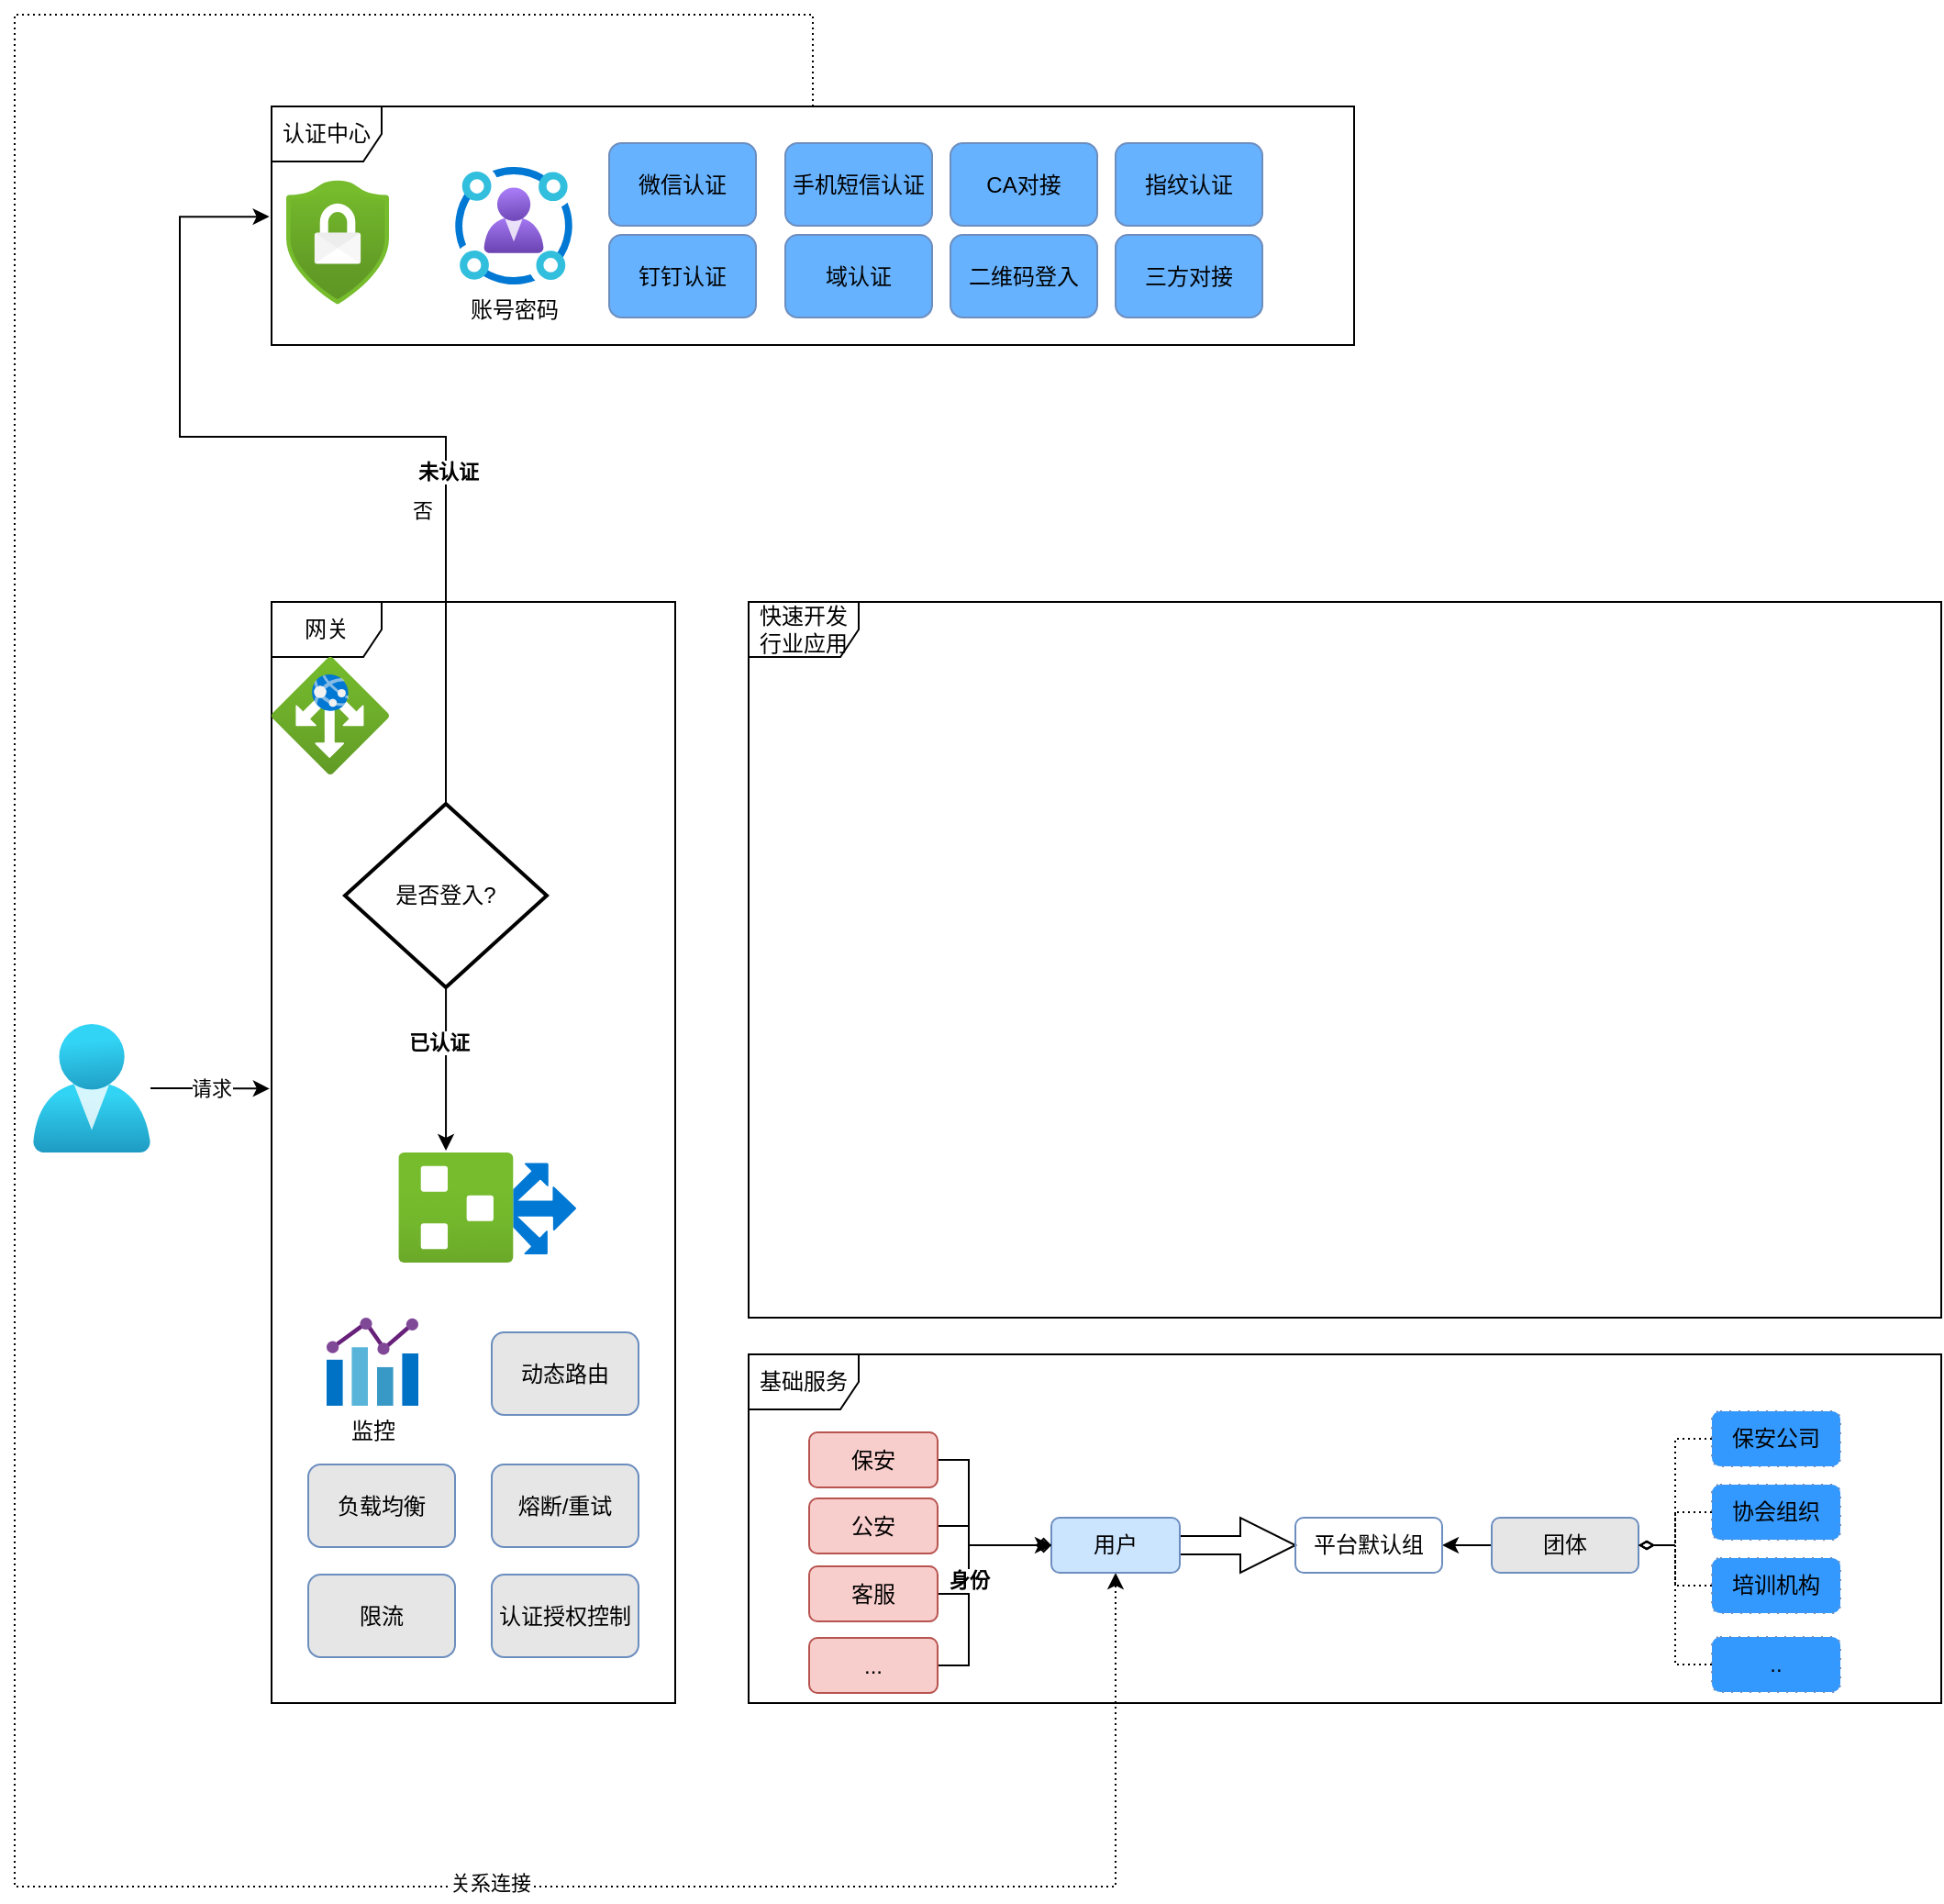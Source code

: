 <mxfile version="14.9.5" type="github">
  <diagram id="V-bsonHjYA0dQaBgQLGK" name="Page-1">
    <mxGraphModel dx="1422" dy="794" grid="1" gridSize="10" guides="1" tooltips="1" connect="1" arrows="1" fold="1" page="1" pageScale="1" pageWidth="827" pageHeight="1169" math="0" shadow="0">
      <root>
        <mxCell id="0" />
        <mxCell id="1" parent="0" />
        <mxCell id="eGzCPl6W_x_xD8wYSiGv-69" value="请求" style="edgeStyle=orthogonalEdgeStyle;rounded=0;orthogonalLoop=1;jettySize=auto;html=1;entryX=-0.005;entryY=0.442;entryDx=0;entryDy=0;entryPerimeter=0;" edge="1" parent="1" source="eGzCPl6W_x_xD8wYSiGv-1" target="eGzCPl6W_x_xD8wYSiGv-6">
          <mxGeometry relative="1" as="geometry" />
        </mxCell>
        <mxCell id="eGzCPl6W_x_xD8wYSiGv-1" value="" style="aspect=fixed;html=1;points=[];align=center;image;fontSize=12;image=img/lib/azure2/identity/Users.svg;" vertex="1" parent="1">
          <mxGeometry x="20" y="600" width="64" height="70" as="geometry" />
        </mxCell>
        <mxCell id="eGzCPl6W_x_xD8wYSiGv-6" value="网关" style="shape=umlFrame;whiteSpace=wrap;html=1;rounded=0;strokeColor=#000000;fillColor=none;" vertex="1" parent="1">
          <mxGeometry x="150" y="370" width="220" height="600" as="geometry" />
        </mxCell>
        <mxCell id="eGzCPl6W_x_xD8wYSiGv-7" value="" style="aspect=fixed;html=1;points=[];align=center;image;fontSize=12;image=img/lib/azure2/networking/Application_Gateways.svg;rounded=0;strokeColor=#000000;fillColor=none;" vertex="1" parent="1">
          <mxGeometry x="150" y="400" width="64" height="64" as="geometry" />
        </mxCell>
        <mxCell id="eGzCPl6W_x_xD8wYSiGv-67" style="edgeStyle=orthogonalEdgeStyle;rounded=0;orthogonalLoop=1;jettySize=auto;html=1;entryX=0.5;entryY=1;entryDx=0;entryDy=0;dashed=1;dashPattern=1 2;" edge="1" parent="1" source="eGzCPl6W_x_xD8wYSiGv-9" target="eGzCPl6W_x_xD8wYSiGv-56">
          <mxGeometry relative="1" as="geometry">
            <Array as="points">
              <mxPoint x="445" y="50" />
              <mxPoint x="10" y="50" />
              <mxPoint x="10" y="1070" />
              <mxPoint x="610" y="1070" />
            </Array>
          </mxGeometry>
        </mxCell>
        <mxCell id="eGzCPl6W_x_xD8wYSiGv-68" value="关系连接" style="edgeLabel;html=1;align=center;verticalAlign=middle;resizable=0;points=[];" vertex="1" connectable="0" parent="eGzCPl6W_x_xD8wYSiGv-67">
          <mxGeometry x="0.55" y="2" relative="1" as="geometry">
            <mxPoint as="offset" />
          </mxGeometry>
        </mxCell>
        <mxCell id="eGzCPl6W_x_xD8wYSiGv-9" value="认证中心" style="shape=umlFrame;whiteSpace=wrap;html=1;rounded=0;strokeColor=#000000;fillColor=none;" vertex="1" parent="1">
          <mxGeometry x="150" y="100" width="590" height="130" as="geometry" />
        </mxCell>
        <mxCell id="eGzCPl6W_x_xD8wYSiGv-10" value="" style="aspect=fixed;html=1;points=[];align=center;image;fontSize=12;image=img/lib/azure2/security/Security_Center.svg;rounded=0;strokeColor=#000000;fillColor=none;" vertex="1" parent="1">
          <mxGeometry x="158" y="140" width="56.0" height="68" as="geometry" />
        </mxCell>
        <mxCell id="eGzCPl6W_x_xD8wYSiGv-13" style="edgeStyle=orthogonalEdgeStyle;rounded=0;orthogonalLoop=1;jettySize=auto;html=1;entryX=-0.002;entryY=0.462;entryDx=0;entryDy=0;entryPerimeter=0;" edge="1" parent="1" source="eGzCPl6W_x_xD8wYSiGv-12" target="eGzCPl6W_x_xD8wYSiGv-9">
          <mxGeometry relative="1" as="geometry">
            <Array as="points">
              <mxPoint x="245" y="280" />
              <mxPoint x="100" y="280" />
              <mxPoint x="100" y="160" />
            </Array>
          </mxGeometry>
        </mxCell>
        <mxCell id="eGzCPl6W_x_xD8wYSiGv-14" value="否" style="edgeLabel;html=1;align=center;verticalAlign=middle;resizable=0;points=[];" vertex="1" connectable="0" parent="eGzCPl6W_x_xD8wYSiGv-13">
          <mxGeometry x="0.332" y="-1" relative="1" as="geometry">
            <mxPoint x="129" y="41" as="offset" />
          </mxGeometry>
        </mxCell>
        <mxCell id="eGzCPl6W_x_xD8wYSiGv-32" value="&lt;b&gt;未认证&lt;/b&gt;" style="edgeLabel;html=1;align=center;verticalAlign=middle;resizable=0;points=[];" vertex="1" connectable="0" parent="eGzCPl6W_x_xD8wYSiGv-13">
          <mxGeometry x="-0.296" y="-1" relative="1" as="geometry">
            <mxPoint as="offset" />
          </mxGeometry>
        </mxCell>
        <mxCell id="eGzCPl6W_x_xD8wYSiGv-17" style="edgeStyle=orthogonalEdgeStyle;rounded=0;orthogonalLoop=1;jettySize=auto;html=1;fontStyle=3;labelBorderColor=none;entryX=0.267;entryY=-0.017;entryDx=0;entryDy=0;entryPerimeter=0;" edge="1" parent="1" source="eGzCPl6W_x_xD8wYSiGv-12" target="eGzCPl6W_x_xD8wYSiGv-30">
          <mxGeometry relative="1" as="geometry">
            <mxPoint x="245" y="840" as="targetPoint" />
            <Array as="points" />
          </mxGeometry>
        </mxCell>
        <mxCell id="eGzCPl6W_x_xD8wYSiGv-31" value="&lt;b&gt;已认证&lt;/b&gt;" style="edgeLabel;html=1;align=center;verticalAlign=middle;resizable=0;points=[];" vertex="1" connectable="0" parent="eGzCPl6W_x_xD8wYSiGv-17">
          <mxGeometry x="-0.327" y="-4" relative="1" as="geometry">
            <mxPoint as="offset" />
          </mxGeometry>
        </mxCell>
        <mxCell id="eGzCPl6W_x_xD8wYSiGv-12" value="是否登入?" style="strokeWidth=2;html=1;shape=mxgraph.flowchart.decision;whiteSpace=wrap;rounded=0;fillColor=none;" vertex="1" parent="1">
          <mxGeometry x="190" y="480" width="110" height="100" as="geometry" />
        </mxCell>
        <mxCell id="eGzCPl6W_x_xD8wYSiGv-19" value="监控" style="aspect=fixed;html=1;points=[];align=center;image;fontSize=12;image=img/lib/mscae/Chart.svg;rounded=0;strokeColor=#000000;fillColor=none;" vertex="1" parent="1">
          <mxGeometry x="180" y="760" width="50" height="48" as="geometry" />
        </mxCell>
        <mxCell id="eGzCPl6W_x_xD8wYSiGv-21" value="账号密码" style="aspect=fixed;html=1;points=[];align=center;image;fontSize=12;image=img/lib/azure2/identity/Identity_Governance.svg;rounded=0;strokeColor=#000000;fillColor=none;" vertex="1" parent="1">
          <mxGeometry x="250" y="133" width="64" height="64" as="geometry" />
        </mxCell>
        <mxCell id="eGzCPl6W_x_xD8wYSiGv-22" value="微信认证" style="rounded=1;whiteSpace=wrap;html=1;strokeColor=#6c8ebf;fillColor=#66B2FF;" vertex="1" parent="1">
          <mxGeometry x="334" y="120" width="80" height="45" as="geometry" />
        </mxCell>
        <mxCell id="eGzCPl6W_x_xD8wYSiGv-23" value="钉钉认证" style="rounded=1;whiteSpace=wrap;html=1;strokeColor=#6c8ebf;fillColor=#66B2FF;" vertex="1" parent="1">
          <mxGeometry x="334" y="170" width="80" height="45" as="geometry" />
        </mxCell>
        <mxCell id="eGzCPl6W_x_xD8wYSiGv-24" value="手机短信认证" style="rounded=1;whiteSpace=wrap;html=1;strokeColor=#6c8ebf;fillColor=#66B2FF;" vertex="1" parent="1">
          <mxGeometry x="430" y="120" width="80" height="45" as="geometry" />
        </mxCell>
        <mxCell id="eGzCPl6W_x_xD8wYSiGv-25" value="域认证" style="rounded=1;whiteSpace=wrap;html=1;strokeColor=#6c8ebf;fillColor=#66B2FF;" vertex="1" parent="1">
          <mxGeometry x="430" y="170" width="80" height="45" as="geometry" />
        </mxCell>
        <mxCell id="eGzCPl6W_x_xD8wYSiGv-26" value="CA对接" style="rounded=1;whiteSpace=wrap;html=1;strokeColor=#6c8ebf;fillColor=#66B2FF;" vertex="1" parent="1">
          <mxGeometry x="520" y="120" width="80" height="45" as="geometry" />
        </mxCell>
        <mxCell id="eGzCPl6W_x_xD8wYSiGv-27" value="二维码登入" style="rounded=1;whiteSpace=wrap;html=1;strokeColor=#6c8ebf;fillColor=#66B2FF;" vertex="1" parent="1">
          <mxGeometry x="520" y="170" width="80" height="45" as="geometry" />
        </mxCell>
        <mxCell id="eGzCPl6W_x_xD8wYSiGv-28" value="指纹认证" style="rounded=1;whiteSpace=wrap;html=1;strokeColor=#6c8ebf;fillColor=#66B2FF;" vertex="1" parent="1">
          <mxGeometry x="610" y="120" width="80" height="45" as="geometry" />
        </mxCell>
        <mxCell id="eGzCPl6W_x_xD8wYSiGv-29" value="三方对接" style="rounded=1;whiteSpace=wrap;html=1;strokeColor=#6c8ebf;fillColor=#66B2FF;" vertex="1" parent="1">
          <mxGeometry x="610" y="170" width="80" height="45" as="geometry" />
        </mxCell>
        <mxCell id="eGzCPl6W_x_xD8wYSiGv-30" value="" style="aspect=fixed;html=1;points=[];align=center;image;fontSize=12;image=img/lib/azure2/networking/Route_Filters.svg;rounded=0;strokeColor=#000000;fillColor=#66B2FF;" vertex="1" parent="1">
          <mxGeometry x="219.18" y="670" width="96.82" height="60" as="geometry" />
        </mxCell>
        <mxCell id="eGzCPl6W_x_xD8wYSiGv-35" value="动态路由" style="rounded=1;whiteSpace=wrap;html=1;strokeColor=#6c8ebf;fillColor=#E6E6E6;" vertex="1" parent="1">
          <mxGeometry x="270" y="768" width="80" height="45" as="geometry" />
        </mxCell>
        <mxCell id="eGzCPl6W_x_xD8wYSiGv-36" value="负载均衡" style="rounded=1;whiteSpace=wrap;html=1;strokeColor=#6c8ebf;fillColor=#E6E6E6;" vertex="1" parent="1">
          <mxGeometry x="170" y="840" width="80" height="45" as="geometry" />
        </mxCell>
        <mxCell id="eGzCPl6W_x_xD8wYSiGv-37" value="限流" style="rounded=1;whiteSpace=wrap;html=1;strokeColor=#6c8ebf;fillColor=#E6E6E6;" vertex="1" parent="1">
          <mxGeometry x="170" y="900" width="80" height="45" as="geometry" />
        </mxCell>
        <mxCell id="eGzCPl6W_x_xD8wYSiGv-38" value="熔断/重试" style="rounded=1;whiteSpace=wrap;html=1;strokeColor=#6c8ebf;fillColor=#E6E6E6;" vertex="1" parent="1">
          <mxGeometry x="270" y="840" width="80" height="45" as="geometry" />
        </mxCell>
        <mxCell id="eGzCPl6W_x_xD8wYSiGv-39" value="认证授权控制" style="rounded=1;whiteSpace=wrap;html=1;strokeColor=#6c8ebf;fillColor=#E6E6E6;" vertex="1" parent="1">
          <mxGeometry x="270" y="900" width="80" height="45" as="geometry" />
        </mxCell>
        <mxCell id="eGzCPl6W_x_xD8wYSiGv-43" value="快速开发行业应用" style="shape=umlFrame;whiteSpace=wrap;html=1;rounded=0;strokeColor=#000000;fillColor=none;" vertex="1" parent="1">
          <mxGeometry x="410" y="370" width="650" height="390" as="geometry" />
        </mxCell>
        <mxCell id="eGzCPl6W_x_xD8wYSiGv-44" value="基础服务" style="shape=umlFrame;whiteSpace=wrap;html=1;rounded=0;strokeColor=#000000;fillColor=none;" vertex="1" parent="1">
          <mxGeometry x="410" y="780" width="650" height="190" as="geometry" />
        </mxCell>
        <mxCell id="eGzCPl6W_x_xD8wYSiGv-90" style="edgeStyle=orthogonalEdgeStyle;rounded=0;orthogonalLoop=1;jettySize=auto;html=1;shape=arrow;" edge="1" parent="1" source="eGzCPl6W_x_xD8wYSiGv-56" target="eGzCPl6W_x_xD8wYSiGv-87">
          <mxGeometry relative="1" as="geometry" />
        </mxCell>
        <mxCell id="eGzCPl6W_x_xD8wYSiGv-56" value="用户" style="rounded=1;whiteSpace=wrap;html=1;strokeColor=#6c8ebf;fillColor=#CCE5FF;" vertex="1" parent="1">
          <mxGeometry x="575" y="869" width="70" height="30" as="geometry" />
        </mxCell>
        <mxCell id="eGzCPl6W_x_xD8wYSiGv-61" style="edgeStyle=orthogonalEdgeStyle;rounded=0;orthogonalLoop=1;jettySize=auto;html=1;entryX=0;entryY=0.5;entryDx=0;entryDy=0;endArrow=diamond;endFill=0;" edge="1" parent="1" source="eGzCPl6W_x_xD8wYSiGv-58" target="eGzCPl6W_x_xD8wYSiGv-56">
          <mxGeometry relative="1" as="geometry">
            <Array as="points">
              <mxPoint x="530" y="838" />
              <mxPoint x="530" y="884" />
            </Array>
          </mxGeometry>
        </mxCell>
        <mxCell id="eGzCPl6W_x_xD8wYSiGv-58" value="保安" style="rounded=1;whiteSpace=wrap;html=1;strokeColor=#b85450;fillColor=#f8cecc;" vertex="1" parent="1">
          <mxGeometry x="443" y="822.5" width="70" height="30" as="geometry" />
        </mxCell>
        <mxCell id="eGzCPl6W_x_xD8wYSiGv-62" style="edgeStyle=orthogonalEdgeStyle;rounded=0;orthogonalLoop=1;jettySize=auto;html=1;entryX=0;entryY=0.5;entryDx=0;entryDy=0;endArrow=diamondThin;endFill=0;" edge="1" parent="1" source="eGzCPl6W_x_xD8wYSiGv-59" target="eGzCPl6W_x_xD8wYSiGv-56">
          <mxGeometry relative="1" as="geometry">
            <Array as="points">
              <mxPoint x="530" y="874" />
              <mxPoint x="530" y="884" />
            </Array>
          </mxGeometry>
        </mxCell>
        <mxCell id="eGzCPl6W_x_xD8wYSiGv-59" value="公安" style="rounded=1;whiteSpace=wrap;html=1;strokeColor=#b85450;fillColor=#f8cecc;" vertex="1" parent="1">
          <mxGeometry x="443" y="858.5" width="70" height="30" as="geometry" />
        </mxCell>
        <mxCell id="eGzCPl6W_x_xD8wYSiGv-64" style="edgeStyle=orthogonalEdgeStyle;rounded=0;orthogonalLoop=1;jettySize=auto;html=1;entryX=0;entryY=0.5;entryDx=0;entryDy=0;" edge="1" parent="1" source="eGzCPl6W_x_xD8wYSiGv-60" target="eGzCPl6W_x_xD8wYSiGv-56">
          <mxGeometry relative="1" as="geometry">
            <Array as="points">
              <mxPoint x="530" y="911" />
              <mxPoint x="530" y="884" />
            </Array>
          </mxGeometry>
        </mxCell>
        <mxCell id="eGzCPl6W_x_xD8wYSiGv-60" value="客服" style="rounded=1;whiteSpace=wrap;html=1;strokeColor=#b85450;fillColor=#f8cecc;" vertex="1" parent="1">
          <mxGeometry x="443" y="895.5" width="70" height="30" as="geometry" />
        </mxCell>
        <mxCell id="eGzCPl6W_x_xD8wYSiGv-66" value="&lt;b&gt;身份&lt;/b&gt;" style="edgeStyle=orthogonalEdgeStyle;rounded=0;orthogonalLoop=1;jettySize=auto;html=1;entryX=0;entryY=0.5;entryDx=0;entryDy=0;endArrow=diamondThin;endFill=0;" edge="1" parent="1" source="eGzCPl6W_x_xD8wYSiGv-65" target="eGzCPl6W_x_xD8wYSiGv-56">
          <mxGeometry relative="1" as="geometry">
            <Array as="points">
              <mxPoint x="530" y="950" />
              <mxPoint x="530" y="884" />
            </Array>
          </mxGeometry>
        </mxCell>
        <mxCell id="eGzCPl6W_x_xD8wYSiGv-65" value="..." style="rounded=1;whiteSpace=wrap;html=1;strokeColor=#b85450;fillColor=#f8cecc;" vertex="1" parent="1">
          <mxGeometry x="443" y="934.5" width="70" height="30" as="geometry" />
        </mxCell>
        <mxCell id="eGzCPl6W_x_xD8wYSiGv-89" style="edgeStyle=orthogonalEdgeStyle;rounded=0;orthogonalLoop=1;jettySize=auto;html=1;" edge="1" parent="1" source="eGzCPl6W_x_xD8wYSiGv-70" target="eGzCPl6W_x_xD8wYSiGv-87">
          <mxGeometry relative="1" as="geometry" />
        </mxCell>
        <mxCell id="eGzCPl6W_x_xD8wYSiGv-70" value="团体" style="rounded=1;whiteSpace=wrap;html=1;strokeColor=#6c8ebf;fillColor=#E6E6E6;" vertex="1" parent="1">
          <mxGeometry x="815" y="869" width="80" height="30" as="geometry" />
        </mxCell>
        <mxCell id="eGzCPl6W_x_xD8wYSiGv-82" style="edgeStyle=orthogonalEdgeStyle;rounded=0;orthogonalLoop=1;jettySize=auto;html=1;entryX=1;entryY=0.5;entryDx=0;entryDy=0;dashed=1;dashPattern=1 2;endArrow=diamondThin;endFill=0;" edge="1" parent="1" source="eGzCPl6W_x_xD8wYSiGv-75" target="eGzCPl6W_x_xD8wYSiGv-70">
          <mxGeometry relative="1" as="geometry" />
        </mxCell>
        <mxCell id="eGzCPl6W_x_xD8wYSiGv-75" value="保安公司" style="rounded=1;whiteSpace=wrap;html=1;strokeColor=#6c8ebf;fillColor=#3399FF;dashed=1;dashPattern=1 4;" vertex="1" parent="1">
          <mxGeometry x="935" y="811" width="70" height="30" as="geometry" />
        </mxCell>
        <mxCell id="eGzCPl6W_x_xD8wYSiGv-81" style="edgeStyle=orthogonalEdgeStyle;rounded=0;orthogonalLoop=1;jettySize=auto;html=1;entryX=1;entryY=0.5;entryDx=0;entryDy=0;dashed=1;dashPattern=1 2;endArrow=diamondThin;endFill=0;" edge="1" parent="1" source="eGzCPl6W_x_xD8wYSiGv-76" target="eGzCPl6W_x_xD8wYSiGv-70">
          <mxGeometry relative="1" as="geometry" />
        </mxCell>
        <mxCell id="eGzCPl6W_x_xD8wYSiGv-76" value="协会组织" style="rounded=1;whiteSpace=wrap;html=1;strokeColor=#6c8ebf;fillColor=#3399FF;dashed=1;dashPattern=1 4;" vertex="1" parent="1">
          <mxGeometry x="935" y="851" width="70" height="30" as="geometry" />
        </mxCell>
        <mxCell id="eGzCPl6W_x_xD8wYSiGv-80" style="edgeStyle=orthogonalEdgeStyle;rounded=0;orthogonalLoop=1;jettySize=auto;html=1;entryX=1;entryY=0.5;entryDx=0;entryDy=0;dashed=1;dashPattern=1 2;endArrow=diamondThin;endFill=0;" edge="1" parent="1" source="eGzCPl6W_x_xD8wYSiGv-77" target="eGzCPl6W_x_xD8wYSiGv-70">
          <mxGeometry relative="1" as="geometry" />
        </mxCell>
        <mxCell id="eGzCPl6W_x_xD8wYSiGv-77" value="培训机构" style="rounded=1;whiteSpace=wrap;html=1;strokeColor=#6c8ebf;fillColor=#3399FF;dashed=1;dashPattern=1 4;" vertex="1" parent="1">
          <mxGeometry x="935" y="891" width="70" height="30" as="geometry" />
        </mxCell>
        <mxCell id="eGzCPl6W_x_xD8wYSiGv-79" style="edgeStyle=orthogonalEdgeStyle;rounded=0;orthogonalLoop=1;jettySize=auto;html=1;entryX=1;entryY=0.5;entryDx=0;entryDy=0;dashed=1;dashPattern=1 2;endArrow=diamondThin;endFill=0;" edge="1" parent="1" source="eGzCPl6W_x_xD8wYSiGv-78" target="eGzCPl6W_x_xD8wYSiGv-70">
          <mxGeometry relative="1" as="geometry" />
        </mxCell>
        <mxCell id="eGzCPl6W_x_xD8wYSiGv-78" value=".." style="rounded=1;whiteSpace=wrap;html=1;strokeColor=#6c8ebf;fillColor=#3399FF;dashed=1;dashPattern=1 4;" vertex="1" parent="1">
          <mxGeometry x="935" y="934" width="70" height="30" as="geometry" />
        </mxCell>
        <mxCell id="eGzCPl6W_x_xD8wYSiGv-87" value="平台默认组" style="rounded=1;whiteSpace=wrap;html=1;strokeColor=#6c8ebf;fillColor=none;" vertex="1" parent="1">
          <mxGeometry x="708" y="869" width="80" height="30" as="geometry" />
        </mxCell>
      </root>
    </mxGraphModel>
  </diagram>
</mxfile>
